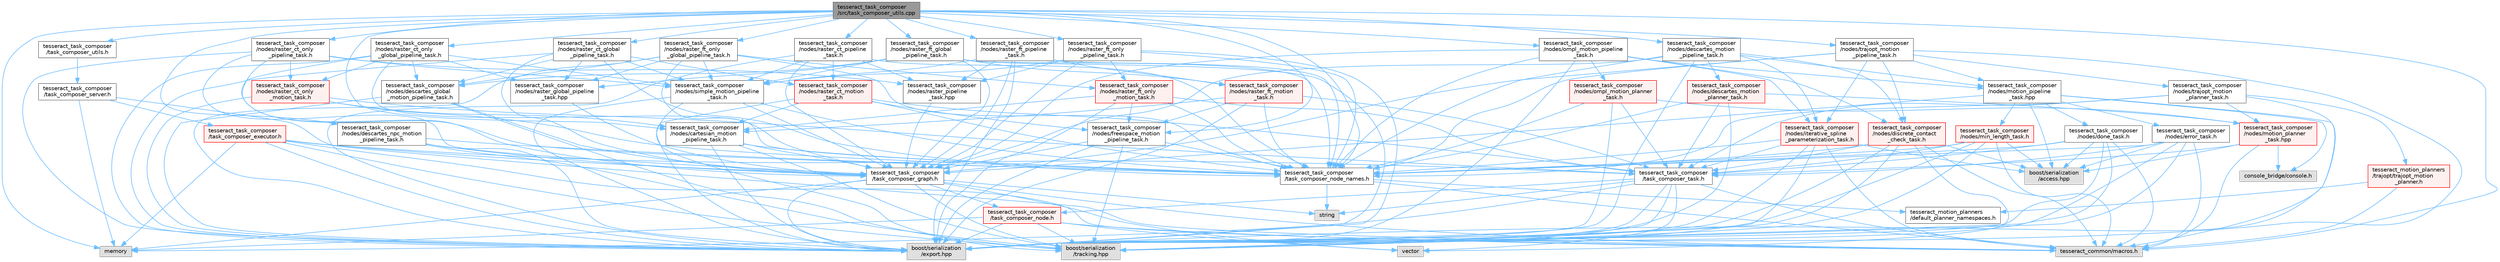 digraph "tesseract_task_composer/src/task_composer_utils.cpp"
{
 // LATEX_PDF_SIZE
  bgcolor="transparent";
  edge [fontname=Helvetica,fontsize=10,labelfontname=Helvetica,labelfontsize=10];
  node [fontname=Helvetica,fontsize=10,shape=box,height=0.2,width=0.4];
  Node1 [label="tesseract_task_composer\l/src/task_composer_utils.cpp",height=0.2,width=0.4,color="gray40", fillcolor="grey60", style="filled", fontcolor="black",tooltip="A task composer utils."];
  Node1 -> Node2 [color="steelblue1",style="solid"];
  Node2 [label="tesseract_common/macros.h",height=0.2,width=0.4,color="grey60", fillcolor="#E0E0E0", style="filled",tooltip=" "];
  Node1 -> Node3 [color="steelblue1",style="solid"];
  Node3 [label="memory",height=0.2,width=0.4,color="grey60", fillcolor="#E0E0E0", style="filled",tooltip=" "];
  Node1 -> Node4 [color="steelblue1",style="solid"];
  Node4 [label="tesseract_task_composer\l/task_composer_utils.h",height=0.2,width=0.4,color="grey40", fillcolor="white", style="filled",URL="$de/dc5/task__composer__utils_8h.html",tooltip="A task composer utils."];
  Node4 -> Node5 [color="steelblue1",style="solid"];
  Node5 [label="tesseract_task_composer\l/task_composer_server.h",height=0.2,width=0.4,color="grey40", fillcolor="white", style="filled",URL="$d5/df0/task__composer__server_8h.html",tooltip="A task server."];
  Node5 -> Node2 [color="steelblue1",style="solid"];
  Node5 -> Node3 [color="steelblue1",style="solid"];
  Node5 -> Node6 [color="steelblue1",style="solid"];
  Node6 [label="tesseract_task_composer\l/task_composer_executor.h",height=0.2,width=0.4,color="red", fillcolor="#FFF0F0", style="filled",URL="$d6/dab/task__composer__executor_8h.html",tooltip="The executor for executing task graphs."];
  Node6 -> Node2 [color="steelblue1",style="solid"];
  Node6 -> Node3 [color="steelblue1",style="solid"];
  Node6 -> Node7 [color="steelblue1",style="solid"];
  Node7 [label="tesseract_task_composer\l/task_composer_graph.h",height=0.2,width=0.4,color="grey40", fillcolor="white", style="filled",URL="$d4/d58/task__composer__graph_8h.html",tooltip="A task graph."];
  Node7 -> Node2 [color="steelblue1",style="solid"];
  Node7 -> Node8 [color="steelblue1",style="solid"];
  Node8 [label="string",height=0.2,width=0.4,color="grey60", fillcolor="#E0E0E0", style="filled",tooltip=" "];
  Node7 -> Node9 [color="steelblue1",style="solid"];
  Node9 [label="vector",height=0.2,width=0.4,color="grey60", fillcolor="#E0E0E0", style="filled",tooltip=" "];
  Node7 -> Node3 [color="steelblue1",style="solid"];
  Node7 -> Node10 [color="steelblue1",style="solid"];
  Node10 [label="tesseract_task_composer\l/task_composer_node.h",height=0.2,width=0.4,color="red", fillcolor="#FFF0F0", style="filled",URL="$da/dbe/task__composer__node_8h.html",tooltip="A node in the pipeline."];
  Node10 -> Node2 [color="steelblue1",style="solid"];
  Node10 -> Node3 [color="steelblue1",style="solid"];
  Node10 -> Node9 [color="steelblue1",style="solid"];
  Node10 -> Node23 [color="steelblue1",style="solid"];
  Node23 [label="boost/serialization\l/export.hpp",height=0.2,width=0.4,color="grey60", fillcolor="#E0E0E0", style="filled",tooltip=" "];
  Node10 -> Node24 [color="steelblue1",style="solid"];
  Node24 [label="boost/serialization\l/tracking.hpp",height=0.2,width=0.4,color="grey60", fillcolor="#E0E0E0", style="filled",tooltip=" "];
  Node7 -> Node23 [color="steelblue1",style="solid"];
  Node7 -> Node24 [color="steelblue1",style="solid"];
  Node6 -> Node35 [color="steelblue1",style="solid"];
  Node35 [label="tesseract_task_composer\l/task_composer_task.h",height=0.2,width=0.4,color="grey40", fillcolor="white", style="filled",URL="$da/d71/task__composer__task_8h.html",tooltip="A task in the pipeline."];
  Node35 -> Node2 [color="steelblue1",style="solid"];
  Node35 -> Node8 [color="steelblue1",style="solid"];
  Node35 -> Node9 [color="steelblue1",style="solid"];
  Node35 -> Node3 [color="steelblue1",style="solid"];
  Node35 -> Node10 [color="steelblue1",style="solid"];
  Node35 -> Node23 [color="steelblue1",style="solid"];
  Node35 -> Node24 [color="steelblue1",style="solid"];
  Node6 -> Node23 [color="steelblue1",style="solid"];
  Node6 -> Node24 [color="steelblue1",style="solid"];
  Node1 -> Node39 [color="steelblue1",style="solid"];
  Node39 [label="tesseract_task_composer\l/task_composer_node_names.h",height=0.2,width=0.4,color="grey40", fillcolor="white", style="filled",URL="$d3/da7/task__composer__node__names_8h.html",tooltip="Contains default node names."];
  Node39 -> Node2 [color="steelblue1",style="solid"];
  Node39 -> Node8 [color="steelblue1",style="solid"];
  Node39 -> Node40 [color="steelblue1",style="solid"];
  Node40 [label="tesseract_motion_planners\l/default_planner_namespaces.h",height=0.2,width=0.4,color="grey40", fillcolor="white", style="filled",URL="$de/d3a/default__planner__namespaces_8h.html",tooltip="A collection of motion planner profile namespaces."];
  Node1 -> Node41 [color="steelblue1",style="solid"];
  Node41 [label="tesseract_task_composer\l/nodes/trajopt_motion\l_pipeline_task.h",height=0.2,width=0.4,color="grey40", fillcolor="white", style="filled",URL="$de/d7e/trajopt__motion__pipeline__task_8h.html",tooltip=" "];
  Node41 -> Node7 [color="steelblue1",style="solid"];
  Node41 -> Node39 [color="steelblue1",style="solid"];
  Node41 -> Node42 [color="steelblue1",style="solid"];
  Node42 [label="tesseract_task_composer\l/nodes/motion_pipeline\l_task.hpp",height=0.2,width=0.4,color="grey40", fillcolor="white", style="filled",URL="$de/d12/motion__pipeline__task_8hpp.html",tooltip=" "];
  Node42 -> Node2 [color="steelblue1",style="solid"];
  Node42 -> Node43 [color="steelblue1",style="solid"];
  Node43 [label="console_bridge/console.h",height=0.2,width=0.4,color="grey60", fillcolor="#E0E0E0", style="filled",tooltip=" "];
  Node42 -> Node44 [color="steelblue1",style="solid"];
  Node44 [label="boost/serialization\l/access.hpp",height=0.2,width=0.4,color="grey60", fillcolor="#E0E0E0", style="filled",tooltip=" "];
  Node42 -> Node7 [color="steelblue1",style="solid"];
  Node42 -> Node45 [color="steelblue1",style="solid"];
  Node45 [label="tesseract_task_composer\l/nodes/min_length_task.h",height=0.2,width=0.4,color="red", fillcolor="#FFF0F0", style="filled",URL="$d3/d6c/min__length__task_8h.html",tooltip="Task for processing the seed so it meets a minimum length. Planners like trajopt need at least 10 sta..."];
  Node45 -> Node2 [color="steelblue1",style="solid"];
  Node45 -> Node44 [color="steelblue1",style="solid"];
  Node45 -> Node35 [color="steelblue1",style="solid"];
  Node45 -> Node39 [color="steelblue1",style="solid"];
  Node45 -> Node23 [color="steelblue1",style="solid"];
  Node45 -> Node24 [color="steelblue1",style="solid"];
  Node42 -> Node54 [color="steelblue1",style="solid"];
  Node54 [label="tesseract_task_composer\l/nodes/done_task.h",height=0.2,width=0.4,color="grey40", fillcolor="white", style="filled",URL="$d5/d86/done__task_8h.html",tooltip=" "];
  Node54 -> Node2 [color="steelblue1",style="solid"];
  Node54 -> Node44 [color="steelblue1",style="solid"];
  Node54 -> Node35 [color="steelblue1",style="solid"];
  Node54 -> Node39 [color="steelblue1",style="solid"];
  Node54 -> Node23 [color="steelblue1",style="solid"];
  Node54 -> Node24 [color="steelblue1",style="solid"];
  Node42 -> Node55 [color="steelblue1",style="solid"];
  Node55 [label="tesseract_task_composer\l/nodes/error_task.h",height=0.2,width=0.4,color="grey40", fillcolor="white", style="filled",URL="$d4/d4c/error__task_8h.html",tooltip=" "];
  Node55 -> Node2 [color="steelblue1",style="solid"];
  Node55 -> Node44 [color="steelblue1",style="solid"];
  Node55 -> Node35 [color="steelblue1",style="solid"];
  Node55 -> Node39 [color="steelblue1",style="solid"];
  Node55 -> Node23 [color="steelblue1",style="solid"];
  Node55 -> Node24 [color="steelblue1",style="solid"];
  Node41 -> Node56 [color="steelblue1",style="solid"];
  Node56 [label="tesseract_task_composer\l/nodes/trajopt_motion\l_planner_task.h",height=0.2,width=0.4,color="grey40", fillcolor="white", style="filled",URL="$d0/dfc/trajopt__motion__planner__task_8h.html",tooltip="TrajOpt motion planning pipeline."];
  Node56 -> Node35 [color="steelblue1",style="solid"];
  Node56 -> Node39 [color="steelblue1",style="solid"];
  Node56 -> Node57 [color="steelblue1",style="solid"];
  Node57 [label="tesseract_task_composer\l/nodes/motion_planner\l_task.hpp",height=0.2,width=0.4,color="red", fillcolor="#FFF0F0", style="filled",URL="$d2/df3/motion__planner__task_8hpp.html",tooltip=" "];
  Node57 -> Node2 [color="steelblue1",style="solid"];
  Node57 -> Node43 [color="steelblue1",style="solid"];
  Node57 -> Node44 [color="steelblue1",style="solid"];
  Node57 -> Node35 [color="steelblue1",style="solid"];
  Node56 -> Node62 [color="steelblue1",style="solid"];
  Node62 [label="tesseract_motion_planners\l/trajopt/trajopt_motion\l_planner.h",height=0.2,width=0.4,color="red", fillcolor="#FFF0F0", style="filled",URL="$d0/ddc/trajopt__motion__planner_8h.html",tooltip=" "];
  Node62 -> Node2 [color="steelblue1",style="solid"];
  Node62 -> Node40 [color="steelblue1",style="solid"];
  Node56 -> Node23 [color="steelblue1",style="solid"];
  Node41 -> Node65 [color="steelblue1",style="solid"];
  Node65 [label="tesseract_task_composer\l/nodes/discrete_contact\l_check_task.h",height=0.2,width=0.4,color="red", fillcolor="#FFF0F0", style="filled",URL="$d1/d26/discrete__contact__check__task_8h.html",tooltip="Discrete Collision check trajectory task."];
  Node65 -> Node2 [color="steelblue1",style="solid"];
  Node65 -> Node44 [color="steelblue1",style="solid"];
  Node65 -> Node9 [color="steelblue1",style="solid"];
  Node65 -> Node35 [color="steelblue1",style="solid"];
  Node65 -> Node39 [color="steelblue1",style="solid"];
  Node65 -> Node23 [color="steelblue1",style="solid"];
  Node65 -> Node24 [color="steelblue1",style="solid"];
  Node41 -> Node66 [color="steelblue1",style="solid"];
  Node66 [label="tesseract_task_composer\l/nodes/iterative_spline\l_parameterization_task.h",height=0.2,width=0.4,color="red", fillcolor="#FFF0F0", style="filled",URL="$d3/db1/iterative__spline__parameterization__task_8h.html",tooltip="Perform iterative spline time parameterization."];
  Node66 -> Node2 [color="steelblue1",style="solid"];
  Node66 -> Node44 [color="steelblue1",style="solid"];
  Node66 -> Node35 [color="steelblue1",style="solid"];
  Node66 -> Node39 [color="steelblue1",style="solid"];
  Node66 -> Node23 [color="steelblue1",style="solid"];
  Node66 -> Node24 [color="steelblue1",style="solid"];
  Node41 -> Node23 [color="steelblue1",style="solid"];
  Node1 -> Node70 [color="steelblue1",style="solid"];
  Node70 [label="tesseract_task_composer\l/nodes/ompl_motion_pipeline\l_task.h",height=0.2,width=0.4,color="grey40", fillcolor="white", style="filled",URL="$d0/de5/ompl__motion__pipeline__task_8h.html",tooltip=" "];
  Node70 -> Node7 [color="steelblue1",style="solid"];
  Node70 -> Node39 [color="steelblue1",style="solid"];
  Node70 -> Node42 [color="steelblue1",style="solid"];
  Node70 -> Node71 [color="steelblue1",style="solid"];
  Node71 [label="tesseract_task_composer\l/nodes/ompl_motion_planner\l_task.h",height=0.2,width=0.4,color="red", fillcolor="#FFF0F0", style="filled",URL="$d6/d00/ompl__motion__planner__task_8h.html",tooltip="OMPL motion planning pipeline."];
  Node71 -> Node35 [color="steelblue1",style="solid"];
  Node71 -> Node39 [color="steelblue1",style="solid"];
  Node71 -> Node57 [color="steelblue1",style="solid"];
  Node71 -> Node23 [color="steelblue1",style="solid"];
  Node70 -> Node65 [color="steelblue1",style="solid"];
  Node70 -> Node66 [color="steelblue1",style="solid"];
  Node70 -> Node23 [color="steelblue1",style="solid"];
  Node1 -> Node87 [color="steelblue1",style="solid"];
  Node87 [label="tesseract_task_composer\l/nodes/descartes_motion\l_pipeline_task.h",height=0.2,width=0.4,color="grey40", fillcolor="white", style="filled",URL="$d4/d01/descartes__motion__pipeline__task_8h.html",tooltip=" "];
  Node87 -> Node7 [color="steelblue1",style="solid"];
  Node87 -> Node39 [color="steelblue1",style="solid"];
  Node87 -> Node42 [color="steelblue1",style="solid"];
  Node87 -> Node88 [color="steelblue1",style="solid"];
  Node88 [label="tesseract_task_composer\l/nodes/descartes_motion\l_planner_task.h",height=0.2,width=0.4,color="red", fillcolor="#FFF0F0", style="filled",URL="$d9/d84/descartes__motion__planner__task_8h.html",tooltip="Descartes motion planning pipeline."];
  Node88 -> Node35 [color="steelblue1",style="solid"];
  Node88 -> Node39 [color="steelblue1",style="solid"];
  Node88 -> Node57 [color="steelblue1",style="solid"];
  Node88 -> Node23 [color="steelblue1",style="solid"];
  Node87 -> Node65 [color="steelblue1",style="solid"];
  Node87 -> Node66 [color="steelblue1",style="solid"];
  Node87 -> Node23 [color="steelblue1",style="solid"];
  Node1 -> Node96 [color="steelblue1",style="solid"];
  Node96 [label="tesseract_task_composer\l/nodes/descartes_npc_motion\l_pipeline_task.h",height=0.2,width=0.4,color="grey40", fillcolor="white", style="filled",URL="$db/de1/descartes__npc__motion__pipeline__task_8h.html",tooltip=" "];
  Node96 -> Node7 [color="steelblue1",style="solid"];
  Node96 -> Node39 [color="steelblue1",style="solid"];
  Node96 -> Node23 [color="steelblue1",style="solid"];
  Node96 -> Node24 [color="steelblue1",style="solid"];
  Node1 -> Node97 [color="steelblue1",style="solid"];
  Node97 [label="tesseract_task_composer\l/nodes/cartesian_motion\l_pipeline_task.h",height=0.2,width=0.4,color="grey40", fillcolor="white", style="filled",URL="$d2/ded/cartesian__motion__pipeline__task_8h.html",tooltip="Cartesian motion planning pipeline."];
  Node97 -> Node7 [color="steelblue1",style="solid"];
  Node97 -> Node39 [color="steelblue1",style="solid"];
  Node97 -> Node23 [color="steelblue1",style="solid"];
  Node97 -> Node24 [color="steelblue1",style="solid"];
  Node1 -> Node98 [color="steelblue1",style="solid"];
  Node98 [label="tesseract_task_composer\l/nodes/freespace_motion\l_pipeline_task.h",height=0.2,width=0.4,color="grey40", fillcolor="white", style="filled",URL="$db/d7a/freespace__motion__pipeline__task_8h.html",tooltip=" "];
  Node98 -> Node7 [color="steelblue1",style="solid"];
  Node98 -> Node39 [color="steelblue1",style="solid"];
  Node98 -> Node23 [color="steelblue1",style="solid"];
  Node98 -> Node24 [color="steelblue1",style="solid"];
  Node1 -> Node99 [color="steelblue1",style="solid"];
  Node99 [label="tesseract_task_composer\l/nodes/raster_ct_global\l_pipeline_task.h",height=0.2,width=0.4,color="grey40", fillcolor="white", style="filled",URL="$d4/d09/raster__ct__global__pipeline__task_8h.html",tooltip="Plans raster paths with cartesian transitions."];
  Node99 -> Node7 [color="steelblue1",style="solid"];
  Node99 -> Node39 [color="steelblue1",style="solid"];
  Node99 -> Node100 [color="steelblue1",style="solid"];
  Node100 [label="tesseract_task_composer\l/nodes/raster_global_pipeline\l_task.hpp",height=0.2,width=0.4,color="grey40", fillcolor="white", style="filled",URL="$df/dcb/raster__global__pipeline__task_8hpp.html",tooltip=" "];
  Node100 -> Node7 [color="steelblue1",style="solid"];
  Node99 -> Node101 [color="steelblue1",style="solid"];
  Node101 [label="tesseract_task_composer\l/nodes/simple_motion_pipeline\l_task.h",height=0.2,width=0.4,color="grey40", fillcolor="white", style="filled",URL="$d2/dd8/simple__motion__pipeline__task_8h.html",tooltip=" "];
  Node101 -> Node7 [color="steelblue1",style="solid"];
  Node101 -> Node39 [color="steelblue1",style="solid"];
  Node101 -> Node23 [color="steelblue1",style="solid"];
  Node101 -> Node24 [color="steelblue1",style="solid"];
  Node99 -> Node102 [color="steelblue1",style="solid"];
  Node102 [label="tesseract_task_composer\l/nodes/raster_ct_motion\l_task.h",height=0.2,width=0.4,color="red", fillcolor="#FFF0F0", style="filled",URL="$db/d8a/raster__ct__motion__task_8h.html",tooltip="Raster motion task with cartesian transitions."];
  Node102 -> Node35 [color="steelblue1",style="solid"];
  Node102 -> Node39 [color="steelblue1",style="solid"];
  Node102 -> Node97 [color="steelblue1",style="solid"];
  Node102 -> Node98 [color="steelblue1",style="solid"];
  Node102 -> Node23 [color="steelblue1",style="solid"];
  Node99 -> Node109 [color="steelblue1",style="solid"];
  Node109 [label="tesseract_task_composer\l/nodes/descartes_global\l_motion_pipeline_task.h",height=0.2,width=0.4,color="grey40", fillcolor="white", style="filled",URL="$d5/d90/descartes__global__motion__pipeline__task_8h.html",tooltip=" "];
  Node109 -> Node7 [color="steelblue1",style="solid"];
  Node109 -> Node23 [color="steelblue1",style="solid"];
  Node109 -> Node24 [color="steelblue1",style="solid"];
  Node99 -> Node23 [color="steelblue1",style="solid"];
  Node1 -> Node110 [color="steelblue1",style="solid"];
  Node110 [label="tesseract_task_composer\l/nodes/raster_ct_only\l_global_pipeline_task.h",height=0.2,width=0.4,color="grey40", fillcolor="white", style="filled",URL="$d3/dfb/raster__ct__only__global__pipeline__task_8h.html",tooltip="Raster only global motion planning task with cartesian transitions."];
  Node110 -> Node7 [color="steelblue1",style="solid"];
  Node110 -> Node39 [color="steelblue1",style="solid"];
  Node110 -> Node100 [color="steelblue1",style="solid"];
  Node110 -> Node101 [color="steelblue1",style="solid"];
  Node110 -> Node111 [color="steelblue1",style="solid"];
  Node111 [label="tesseract_task_composer\l/nodes/raster_ct_only\l_motion_task.h",height=0.2,width=0.4,color="red", fillcolor="#FFF0F0", style="filled",URL="$dc/df9/raster__ct__only__motion__task_8h.html",tooltip="Plans raster paths with cartesian transitions."];
  Node111 -> Node35 [color="steelblue1",style="solid"];
  Node111 -> Node39 [color="steelblue1",style="solid"];
  Node111 -> Node97 [color="steelblue1",style="solid"];
  Node111 -> Node23 [color="steelblue1",style="solid"];
  Node110 -> Node109 [color="steelblue1",style="solid"];
  Node110 -> Node23 [color="steelblue1",style="solid"];
  Node1 -> Node113 [color="steelblue1",style="solid"];
  Node113 [label="tesseract_task_composer\l/nodes/raster_ct_only\l_pipeline_task.h",height=0.2,width=0.4,color="grey40", fillcolor="white", style="filled",URL="$db/d1f/raster__ct__only__pipeline__task_8h.html",tooltip="Raster only motion planning task with cartesian transitions."];
  Node113 -> Node7 [color="steelblue1",style="solid"];
  Node113 -> Node39 [color="steelblue1",style="solid"];
  Node113 -> Node114 [color="steelblue1",style="solid"];
  Node114 [label="tesseract_task_composer\l/nodes/raster_pipeline\l_task.hpp",height=0.2,width=0.4,color="grey40", fillcolor="white", style="filled",URL="$db/dfb/raster__pipeline__task_8hpp.html",tooltip=" "];
  Node114 -> Node7 [color="steelblue1",style="solid"];
  Node113 -> Node101 [color="steelblue1",style="solid"];
  Node113 -> Node111 [color="steelblue1",style="solid"];
  Node113 -> Node23 [color="steelblue1",style="solid"];
  Node1 -> Node115 [color="steelblue1",style="solid"];
  Node115 [label="tesseract_task_composer\l/nodes/raster_ct_pipeline\l_task.h",height=0.2,width=0.4,color="grey40", fillcolor="white", style="filled",URL="$d1/dc3/raster__ct__pipeline__task_8h.html",tooltip="Plans raster paths with cartesian transitions."];
  Node115 -> Node7 [color="steelblue1",style="solid"];
  Node115 -> Node39 [color="steelblue1",style="solid"];
  Node115 -> Node114 [color="steelblue1",style="solid"];
  Node115 -> Node101 [color="steelblue1",style="solid"];
  Node115 -> Node102 [color="steelblue1",style="solid"];
  Node115 -> Node23 [color="steelblue1",style="solid"];
  Node1 -> Node116 [color="steelblue1",style="solid"];
  Node116 [label="tesseract_task_composer\l/nodes/raster_ft_global\l_pipeline_task.h",height=0.2,width=0.4,color="grey40", fillcolor="white", style="filled",URL="$d9/d11/raster__ft__global__pipeline__task_8h.html",tooltip="Plans raster paths with freespace transitions."];
  Node116 -> Node7 [color="steelblue1",style="solid"];
  Node116 -> Node39 [color="steelblue1",style="solid"];
  Node116 -> Node100 [color="steelblue1",style="solid"];
  Node116 -> Node101 [color="steelblue1",style="solid"];
  Node116 -> Node117 [color="steelblue1",style="solid"];
  Node117 [label="tesseract_task_composer\l/nodes/raster_ft_motion\l_task.h",height=0.2,width=0.4,color="red", fillcolor="#FFF0F0", style="filled",URL="$df/d50/raster__ft__motion__task_8h.html",tooltip="Raster motion task with freespace transitions."];
  Node117 -> Node35 [color="steelblue1",style="solid"];
  Node117 -> Node39 [color="steelblue1",style="solid"];
  Node117 -> Node97 [color="steelblue1",style="solid"];
  Node117 -> Node98 [color="steelblue1",style="solid"];
  Node117 -> Node23 [color="steelblue1",style="solid"];
  Node116 -> Node109 [color="steelblue1",style="solid"];
  Node116 -> Node23 [color="steelblue1",style="solid"];
  Node1 -> Node118 [color="steelblue1",style="solid"];
  Node118 [label="tesseract_task_composer\l/nodes/raster_ft_only\l_global_pipeline_task.h",height=0.2,width=0.4,color="grey40", fillcolor="white", style="filled",URL="$d2/d44/raster__ft__only__global__pipeline__task_8h.html",tooltip="Raster only global motion planning task with freespace transitions."];
  Node118 -> Node7 [color="steelblue1",style="solid"];
  Node118 -> Node39 [color="steelblue1",style="solid"];
  Node118 -> Node100 [color="steelblue1",style="solid"];
  Node118 -> Node101 [color="steelblue1",style="solid"];
  Node118 -> Node119 [color="steelblue1",style="solid"];
  Node119 [label="tesseract_task_composer\l/nodes/raster_ft_only\l_motion_task.h",height=0.2,width=0.4,color="red", fillcolor="#FFF0F0", style="filled",URL="$d7/d81/raster__ft__only__motion__task_8h.html",tooltip="Plans raster paths with freespace transitions."];
  Node119 -> Node35 [color="steelblue1",style="solid"];
  Node119 -> Node39 [color="steelblue1",style="solid"];
  Node119 -> Node97 [color="steelblue1",style="solid"];
  Node119 -> Node98 [color="steelblue1",style="solid"];
  Node119 -> Node23 [color="steelblue1",style="solid"];
  Node118 -> Node109 [color="steelblue1",style="solid"];
  Node118 -> Node23 [color="steelblue1",style="solid"];
  Node1 -> Node120 [color="steelblue1",style="solid"];
  Node120 [label="tesseract_task_composer\l/nodes/raster_ft_only\l_pipeline_task.h",height=0.2,width=0.4,color="grey40", fillcolor="white", style="filled",URL="$d2/d37/raster__ft__only__pipeline__task_8h.html",tooltip="Raster only motion planning task with freespace transitions."];
  Node120 -> Node7 [color="steelblue1",style="solid"];
  Node120 -> Node39 [color="steelblue1",style="solid"];
  Node120 -> Node114 [color="steelblue1",style="solid"];
  Node120 -> Node101 [color="steelblue1",style="solid"];
  Node120 -> Node119 [color="steelblue1",style="solid"];
  Node120 -> Node23 [color="steelblue1",style="solid"];
  Node1 -> Node121 [color="steelblue1",style="solid"];
  Node121 [label="tesseract_task_composer\l/nodes/raster_ft_pipeline\l_task.h",height=0.2,width=0.4,color="grey40", fillcolor="white", style="filled",URL="$de/d8e/raster__ft__pipeline__task_8h.html",tooltip="Plans raster paths with freespace transitions."];
  Node121 -> Node7 [color="steelblue1",style="solid"];
  Node121 -> Node39 [color="steelblue1",style="solid"];
  Node121 -> Node114 [color="steelblue1",style="solid"];
  Node121 -> Node101 [color="steelblue1",style="solid"];
  Node121 -> Node117 [color="steelblue1",style="solid"];
  Node121 -> Node23 [color="steelblue1",style="solid"];
}
